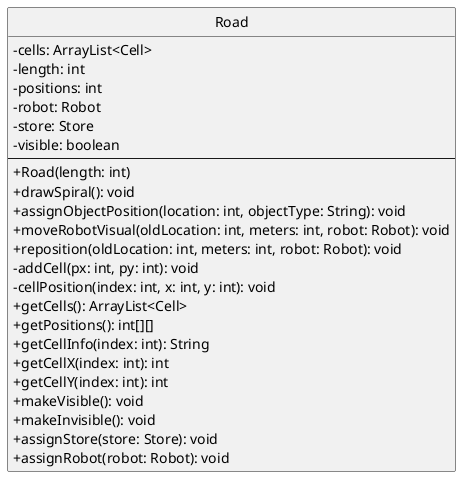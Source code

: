 ' Generated by UML Generator
' Encoded: dLF1JiCm3BttAtBiD2PnhX3Qn6dI91134sZQ8MrCPvR6LP8L1kBVYRDrP6mdBatztlDBR2TZvwNrsqPdReEcbLOsejBIkOdt5ikjXsb5PewV8AwpDIeG5TfAGvP5bNWagSHN9iIe0grT8IRMojqCdR-v2y0jCnfCxTU5GECvRCcXHpBkY5WgoHV1AomSEqyM2Z7dXUCE7POw82MH1caO6uNFa7VF4_i1WyhAztcBLkfyK8YEK34Q3ekrkI_VeF8FXnFacYh9Fp7vIb1adtPjtDoYgHE3XZg89roWsmPlqcfscjw01-iEGLfJucAXB_z_1YEf53SsRpyEkdQtB_rNmfCubeX6GI_jrxyPmneycpfksFa0cUxzeYGaBrVBLP8vDQ-KR3Ne-vT8da_v_UXxykKYsSWDBFQpJqV9yDHqvyH-nl7QvEaTEfF4fkQNEloTPMCmAZo87m
' URL: http://www.plantuml.com/plantuml/uml/dLF1JiCm3BttAtBiD2PnhX3Qn6dI91134sZQ8MrCPvR6LP8L1kBVYRDrP6mdBatztlDBR2TZvwNrsqPdReEcbLOsejBIkOdt5ikjXsb5PewV8AwpDIeG5TfAGvP5bNWagSHN9iIe0grT8IRMojqCdR-v2y0jCnfCxTU5GECvRCcXHpBkY5WgoHV1AomSEqyM2Z7dXUCE7POw82MH1caO6uNFa7VF4_i1WyhAztcBLkfyK8YEK34Q3ekrkI_VeF8FXnFacYh9Fp7vIb1adtPjtDoYgHE3XZg89roWsmPlqcfscjw01-iEGLfJucAXB_z_1YEf53SsRpyEkdQtB_rNmfCubeX6GI_jrxyPmneycpfksFa0cUxzeYGaBrVBLP8vDQ-KR3Ne-vT8da_v_UXxykKYsSWDBFQpJqV9yDHqvyH-nl7QvEaTEfF4fkQNEloTPMCmAZo87m
' Generated on: 2025-10-10T23:40:42.150863300

@startuml
skinparam classAttributeIconSize 0
hide circle

class Road {
  -cells: ArrayList<Cell>
  -length: int
  -positions: int
  -robot: Robot
  -store: Store
  -visible: boolean
  --
  +Road(length: int)
  +drawSpiral(): void
  +assignObjectPosition(location: int, objectType: String): void
  +moveRobotVisual(oldLocation: int, meters: int, robot: Robot): void
  +reposition(oldLocation: int, meters: int, robot: Robot): void
  -addCell(px: int, py: int): void
  -cellPosition(index: int, x: int, y: int): void
  +getCells(): ArrayList<Cell>
  +getPositions(): int[][]
  +getCellInfo(index: int): String
  +getCellX(index: int): int
  +getCellY(index: int): int
  +makeVisible(): void
  +makeInvisible(): void
  +assignStore(store: Store): void
  +assignRobot(robot: Robot): void
}

@enduml